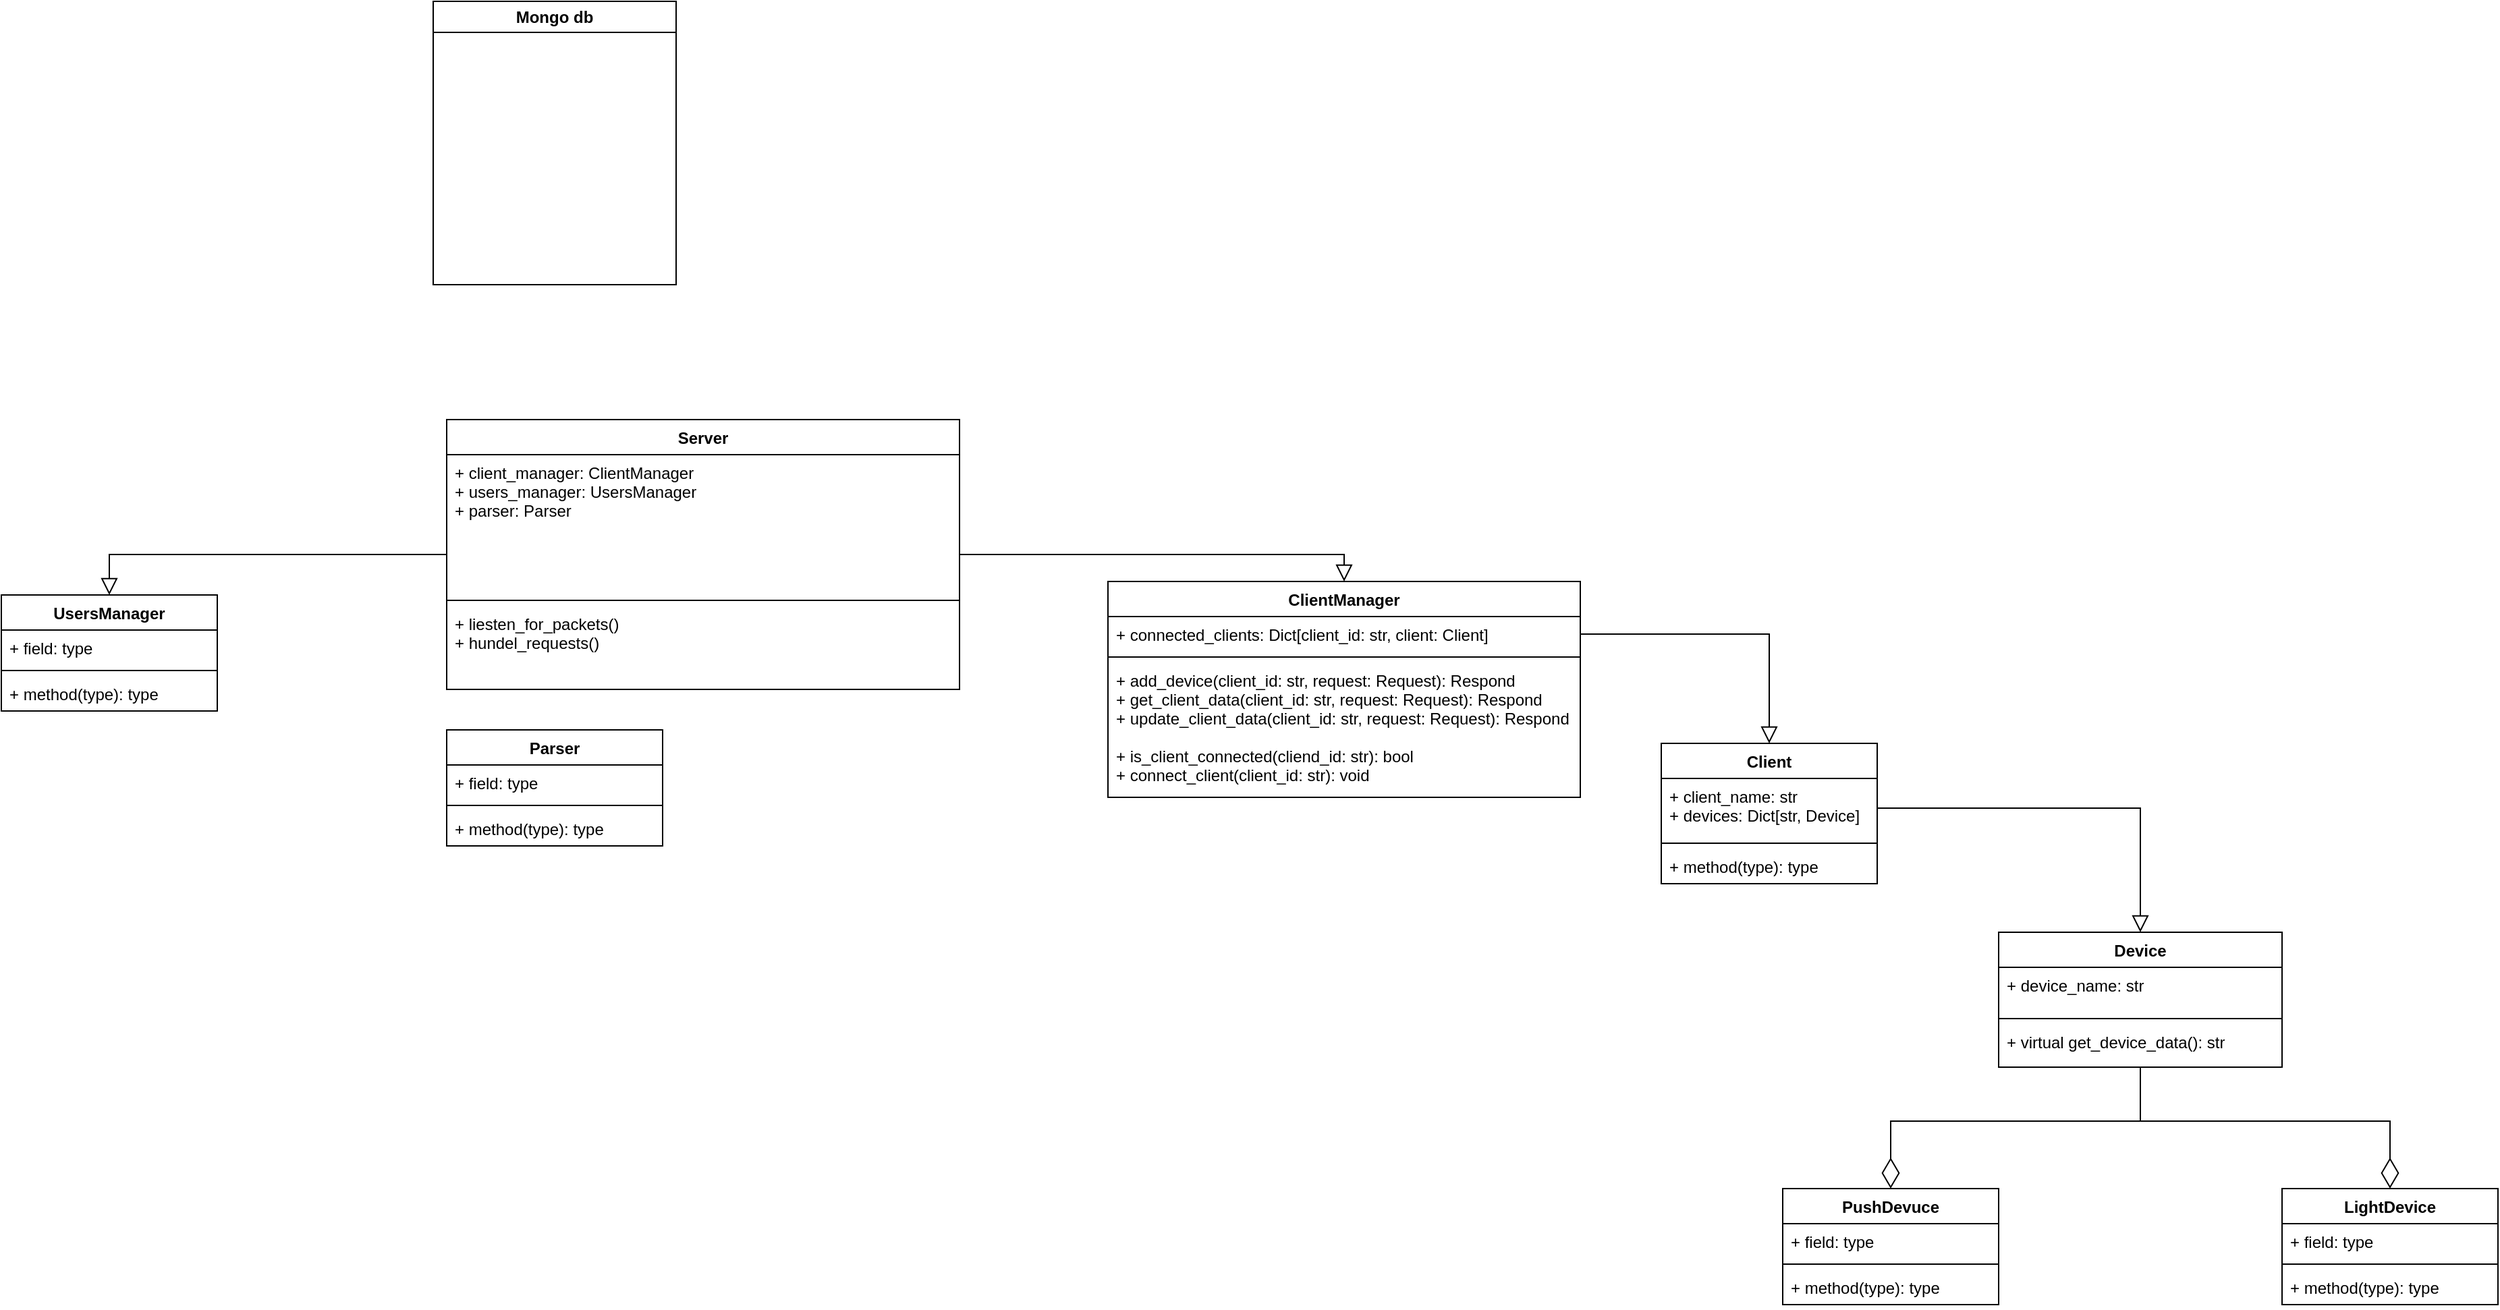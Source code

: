 <mxfile version="20.6.1" type="github">
  <diagram id="C5RBs43oDa-KdzZeNtuy" name="Page-1">
    <mxGraphModel dx="2540" dy="1655" grid="1" gridSize="10" guides="1" tooltips="1" connect="1" arrows="1" fold="1" page="1" pageScale="1" pageWidth="827" pageHeight="1169" math="0" shadow="0">
      <root>
        <mxCell id="WIyWlLk6GJQsqaUBKTNV-0" />
        <mxCell id="WIyWlLk6GJQsqaUBKTNV-1" parent="WIyWlLk6GJQsqaUBKTNV-0" />
        <mxCell id="hVdAlqfwy3-rb3Vmg-3X-18" style="edgeStyle=orthogonalEdgeStyle;rounded=0;orthogonalLoop=1;jettySize=auto;html=1;entryX=0.5;entryY=0;entryDx=0;entryDy=0;endArrow=block;endFill=0;endSize=10;" edge="1" parent="WIyWlLk6GJQsqaUBKTNV-1" source="HT5hTXt2VZVf2EEvOPUg-1" target="hVdAlqfwy3-rb3Vmg-3X-13">
          <mxGeometry relative="1" as="geometry" />
        </mxCell>
        <mxCell id="hVdAlqfwy3-rb3Vmg-3X-23" style="edgeStyle=orthogonalEdgeStyle;rounded=0;orthogonalLoop=1;jettySize=auto;html=1;entryX=0.5;entryY=0;entryDx=0;entryDy=0;endArrow=block;endFill=0;endSize=10;" edge="1" parent="WIyWlLk6GJQsqaUBKTNV-1" source="HT5hTXt2VZVf2EEvOPUg-1" target="hVdAlqfwy3-rb3Vmg-3X-19">
          <mxGeometry relative="1" as="geometry" />
        </mxCell>
        <mxCell id="HT5hTXt2VZVf2EEvOPUg-1" value="Server" style="swimlane;fontStyle=1;align=center;verticalAlign=top;childLayout=stackLayout;horizontal=1;startSize=26;horizontalStack=0;resizeParent=1;resizeParentMax=0;resizeLast=0;collapsible=1;marginBottom=0;" parent="WIyWlLk6GJQsqaUBKTNV-1" vertex="1">
          <mxGeometry x="-740" y="200" width="380" height="200" as="geometry" />
        </mxCell>
        <mxCell id="HT5hTXt2VZVf2EEvOPUg-2" value="+ client_manager: ClientManager&#xa;+ users_manager: UsersManager&#xa;+ parser: Parser" style="text;strokeColor=none;fillColor=none;align=left;verticalAlign=top;spacingLeft=4;spacingRight=4;overflow=hidden;rotatable=0;points=[[0,0.5],[1,0.5]];portConstraint=eastwest;" parent="HT5hTXt2VZVf2EEvOPUg-1" vertex="1">
          <mxGeometry y="26" width="380" height="104" as="geometry" />
        </mxCell>
        <mxCell id="HT5hTXt2VZVf2EEvOPUg-3" value="" style="line;strokeWidth=1;fillColor=none;align=left;verticalAlign=middle;spacingTop=-1;spacingLeft=3;spacingRight=3;rotatable=0;labelPosition=right;points=[];portConstraint=eastwest;strokeColor=inherit;" parent="HT5hTXt2VZVf2EEvOPUg-1" vertex="1">
          <mxGeometry y="130" width="380" height="8" as="geometry" />
        </mxCell>
        <mxCell id="HT5hTXt2VZVf2EEvOPUg-4" value="+ liesten_for_packets()&#xa;+ hundel_requests()&#xa;" style="text;strokeColor=none;fillColor=none;align=left;verticalAlign=top;spacingLeft=4;spacingRight=4;overflow=hidden;rotatable=0;points=[[0,0.5],[1,0.5]];portConstraint=eastwest;" parent="HT5hTXt2VZVf2EEvOPUg-1" vertex="1">
          <mxGeometry y="138" width="380" height="62" as="geometry" />
        </mxCell>
        <mxCell id="hVdAlqfwy3-rb3Vmg-3X-8" style="edgeStyle=orthogonalEdgeStyle;rounded=0;orthogonalLoop=1;jettySize=auto;html=1;endArrow=diamondThin;endFill=0;endSize=20;" edge="1" parent="WIyWlLk6GJQsqaUBKTNV-1" source="HT5hTXt2VZVf2EEvOPUg-5" target="hVdAlqfwy3-rb3Vmg-3X-0">
          <mxGeometry relative="1" as="geometry" />
        </mxCell>
        <mxCell id="hVdAlqfwy3-rb3Vmg-3X-10" style="edgeStyle=orthogonalEdgeStyle;rounded=0;orthogonalLoop=1;jettySize=auto;html=1;entryX=0.5;entryY=0;entryDx=0;entryDy=0;endArrow=diamondThin;endFill=0;endSize=20;" edge="1" parent="WIyWlLk6GJQsqaUBKTNV-1" source="HT5hTXt2VZVf2EEvOPUg-5" target="hVdAlqfwy3-rb3Vmg-3X-4">
          <mxGeometry relative="1" as="geometry" />
        </mxCell>
        <mxCell id="HT5hTXt2VZVf2EEvOPUg-5" value="Device" style="swimlane;fontStyle=1;align=center;verticalAlign=top;childLayout=stackLayout;horizontal=1;startSize=26;horizontalStack=0;resizeParent=1;resizeParentMax=0;resizeLast=0;collapsible=1;marginBottom=0;" parent="WIyWlLk6GJQsqaUBKTNV-1" vertex="1">
          <mxGeometry x="410" y="580" width="210" height="100" as="geometry" />
        </mxCell>
        <mxCell id="HT5hTXt2VZVf2EEvOPUg-6" value="+ device_name: str" style="text;strokeColor=none;fillColor=none;align=left;verticalAlign=top;spacingLeft=4;spacingRight=4;overflow=hidden;rotatable=0;points=[[0,0.5],[1,0.5]];portConstraint=eastwest;" parent="HT5hTXt2VZVf2EEvOPUg-5" vertex="1">
          <mxGeometry y="26" width="210" height="34" as="geometry" />
        </mxCell>
        <mxCell id="HT5hTXt2VZVf2EEvOPUg-7" value="" style="line;strokeWidth=1;fillColor=none;align=left;verticalAlign=middle;spacingTop=-1;spacingLeft=3;spacingRight=3;rotatable=0;labelPosition=right;points=[];portConstraint=eastwest;strokeColor=inherit;" parent="HT5hTXt2VZVf2EEvOPUg-5" vertex="1">
          <mxGeometry y="60" width="210" height="8" as="geometry" />
        </mxCell>
        <mxCell id="HT5hTXt2VZVf2EEvOPUg-8" value="+ virtual get_device_data(): str" style="text;strokeColor=none;fillColor=none;align=left;verticalAlign=top;spacingLeft=4;spacingRight=4;overflow=hidden;rotatable=0;points=[[0,0.5],[1,0.5]];portConstraint=eastwest;" parent="HT5hTXt2VZVf2EEvOPUg-5" vertex="1">
          <mxGeometry y="68" width="210" height="32" as="geometry" />
        </mxCell>
        <mxCell id="HT5hTXt2VZVf2EEvOPUg-9" value="Client" style="swimlane;fontStyle=1;align=center;verticalAlign=top;childLayout=stackLayout;horizontal=1;startSize=26;horizontalStack=0;resizeParent=1;resizeParentMax=0;resizeLast=0;collapsible=1;marginBottom=0;" parent="WIyWlLk6GJQsqaUBKTNV-1" vertex="1">
          <mxGeometry x="160" y="440" width="160" height="104" as="geometry" />
        </mxCell>
        <mxCell id="HT5hTXt2VZVf2EEvOPUg-10" value="+ client_name: str&#xa;+ devices: Dict[str, Device]" style="text;strokeColor=none;fillColor=none;align=left;verticalAlign=top;spacingLeft=4;spacingRight=4;overflow=hidden;rotatable=0;points=[[0,0.5],[1,0.5]];portConstraint=eastwest;" parent="HT5hTXt2VZVf2EEvOPUg-9" vertex="1">
          <mxGeometry y="26" width="160" height="44" as="geometry" />
        </mxCell>
        <mxCell id="HT5hTXt2VZVf2EEvOPUg-11" value="" style="line;strokeWidth=1;fillColor=none;align=left;verticalAlign=middle;spacingTop=-1;spacingLeft=3;spacingRight=3;rotatable=0;labelPosition=right;points=[];portConstraint=eastwest;strokeColor=inherit;" parent="HT5hTXt2VZVf2EEvOPUg-9" vertex="1">
          <mxGeometry y="70" width="160" height="8" as="geometry" />
        </mxCell>
        <mxCell id="HT5hTXt2VZVf2EEvOPUg-12" value="+ method(type): type" style="text;strokeColor=none;fillColor=none;align=left;verticalAlign=top;spacingLeft=4;spacingRight=4;overflow=hidden;rotatable=0;points=[[0,0.5],[1,0.5]];portConstraint=eastwest;" parent="HT5hTXt2VZVf2EEvOPUg-9" vertex="1">
          <mxGeometry y="78" width="160" height="26" as="geometry" />
        </mxCell>
        <mxCell id="hVdAlqfwy3-rb3Vmg-3X-0" value="LightDevice" style="swimlane;fontStyle=1;align=center;verticalAlign=top;childLayout=stackLayout;horizontal=1;startSize=26;horizontalStack=0;resizeParent=1;resizeParentMax=0;resizeLast=0;collapsible=1;marginBottom=0;" vertex="1" parent="WIyWlLk6GJQsqaUBKTNV-1">
          <mxGeometry x="620" y="770" width="160" height="86" as="geometry" />
        </mxCell>
        <mxCell id="hVdAlqfwy3-rb3Vmg-3X-1" value="+ field: type" style="text;strokeColor=none;fillColor=none;align=left;verticalAlign=top;spacingLeft=4;spacingRight=4;overflow=hidden;rotatable=0;points=[[0,0.5],[1,0.5]];portConstraint=eastwest;" vertex="1" parent="hVdAlqfwy3-rb3Vmg-3X-0">
          <mxGeometry y="26" width="160" height="26" as="geometry" />
        </mxCell>
        <mxCell id="hVdAlqfwy3-rb3Vmg-3X-2" value="" style="line;strokeWidth=1;fillColor=none;align=left;verticalAlign=middle;spacingTop=-1;spacingLeft=3;spacingRight=3;rotatable=0;labelPosition=right;points=[];portConstraint=eastwest;strokeColor=inherit;" vertex="1" parent="hVdAlqfwy3-rb3Vmg-3X-0">
          <mxGeometry y="52" width="160" height="8" as="geometry" />
        </mxCell>
        <mxCell id="hVdAlqfwy3-rb3Vmg-3X-3" value="+ method(type): type" style="text;strokeColor=none;fillColor=none;align=left;verticalAlign=top;spacingLeft=4;spacingRight=4;overflow=hidden;rotatable=0;points=[[0,0.5],[1,0.5]];portConstraint=eastwest;" vertex="1" parent="hVdAlqfwy3-rb3Vmg-3X-0">
          <mxGeometry y="60" width="160" height="26" as="geometry" />
        </mxCell>
        <mxCell id="hVdAlqfwy3-rb3Vmg-3X-4" value="PushDevuce" style="swimlane;fontStyle=1;align=center;verticalAlign=top;childLayout=stackLayout;horizontal=1;startSize=26;horizontalStack=0;resizeParent=1;resizeParentMax=0;resizeLast=0;collapsible=1;marginBottom=0;" vertex="1" parent="WIyWlLk6GJQsqaUBKTNV-1">
          <mxGeometry x="250" y="770" width="160" height="86" as="geometry" />
        </mxCell>
        <mxCell id="hVdAlqfwy3-rb3Vmg-3X-5" value="+ field: type" style="text;strokeColor=none;fillColor=none;align=left;verticalAlign=top;spacingLeft=4;spacingRight=4;overflow=hidden;rotatable=0;points=[[0,0.5],[1,0.5]];portConstraint=eastwest;" vertex="1" parent="hVdAlqfwy3-rb3Vmg-3X-4">
          <mxGeometry y="26" width="160" height="26" as="geometry" />
        </mxCell>
        <mxCell id="hVdAlqfwy3-rb3Vmg-3X-6" value="" style="line;strokeWidth=1;fillColor=none;align=left;verticalAlign=middle;spacingTop=-1;spacingLeft=3;spacingRight=3;rotatable=0;labelPosition=right;points=[];portConstraint=eastwest;strokeColor=inherit;" vertex="1" parent="hVdAlqfwy3-rb3Vmg-3X-4">
          <mxGeometry y="52" width="160" height="8" as="geometry" />
        </mxCell>
        <mxCell id="hVdAlqfwy3-rb3Vmg-3X-7" value="+ method(type): type" style="text;strokeColor=none;fillColor=none;align=left;verticalAlign=top;spacingLeft=4;spacingRight=4;overflow=hidden;rotatable=0;points=[[0,0.5],[1,0.5]];portConstraint=eastwest;" vertex="1" parent="hVdAlqfwy3-rb3Vmg-3X-4">
          <mxGeometry y="60" width="160" height="26" as="geometry" />
        </mxCell>
        <mxCell id="hVdAlqfwy3-rb3Vmg-3X-11" style="edgeStyle=orthogonalEdgeStyle;rounded=0;orthogonalLoop=1;jettySize=auto;html=1;exitX=1;exitY=0.5;exitDx=0;exitDy=0;entryX=0.5;entryY=0;entryDx=0;entryDy=0;endArrow=block;endFill=0;endSize=10;" edge="1" parent="WIyWlLk6GJQsqaUBKTNV-1" source="HT5hTXt2VZVf2EEvOPUg-10" target="HT5hTXt2VZVf2EEvOPUg-5">
          <mxGeometry relative="1" as="geometry" />
        </mxCell>
        <mxCell id="hVdAlqfwy3-rb3Vmg-3X-13" value="ClientManager" style="swimlane;fontStyle=1;align=center;verticalAlign=top;childLayout=stackLayout;horizontal=1;startSize=26;horizontalStack=0;resizeParent=1;resizeParentMax=0;resizeLast=0;collapsible=1;marginBottom=0;" vertex="1" parent="WIyWlLk6GJQsqaUBKTNV-1">
          <mxGeometry x="-250" y="320" width="350" height="160" as="geometry" />
        </mxCell>
        <mxCell id="hVdAlqfwy3-rb3Vmg-3X-14" value="+ connected_clients: Dict[client_id: str, client: Client]" style="text;strokeColor=none;fillColor=none;align=left;verticalAlign=top;spacingLeft=4;spacingRight=4;overflow=hidden;rotatable=0;points=[[0,0.5],[1,0.5]];portConstraint=eastwest;" vertex="1" parent="hVdAlqfwy3-rb3Vmg-3X-13">
          <mxGeometry y="26" width="350" height="26" as="geometry" />
        </mxCell>
        <mxCell id="hVdAlqfwy3-rb3Vmg-3X-15" value="" style="line;strokeWidth=1;fillColor=none;align=left;verticalAlign=middle;spacingTop=-1;spacingLeft=3;spacingRight=3;rotatable=0;labelPosition=right;points=[];portConstraint=eastwest;strokeColor=inherit;" vertex="1" parent="hVdAlqfwy3-rb3Vmg-3X-13">
          <mxGeometry y="52" width="350" height="8" as="geometry" />
        </mxCell>
        <mxCell id="hVdAlqfwy3-rb3Vmg-3X-16" value="+ add_device(client_id: str, request: Request): Respond&#xa;+ get_client_data(client_id: str, request: Request): Respond&#xa;+ update_client_data(client_id: str, request: Request): Respond&#xa;&#xa;+ is_client_connected(cliend_id: str): bool&#xa;+ connect_client(client_id: str): void&#xa;" style="text;strokeColor=none;fillColor=none;align=left;verticalAlign=top;spacingLeft=4;spacingRight=4;overflow=hidden;rotatable=0;points=[[0,0.5],[1,0.5]];portConstraint=eastwest;" vertex="1" parent="hVdAlqfwy3-rb3Vmg-3X-13">
          <mxGeometry y="60" width="350" height="100" as="geometry" />
        </mxCell>
        <mxCell id="hVdAlqfwy3-rb3Vmg-3X-17" style="edgeStyle=orthogonalEdgeStyle;rounded=0;orthogonalLoop=1;jettySize=auto;html=1;entryX=0.5;entryY=0;entryDx=0;entryDy=0;endArrow=block;endFill=0;endSize=10;" edge="1" parent="WIyWlLk6GJQsqaUBKTNV-1" source="hVdAlqfwy3-rb3Vmg-3X-14" target="HT5hTXt2VZVf2EEvOPUg-9">
          <mxGeometry relative="1" as="geometry" />
        </mxCell>
        <mxCell id="hVdAlqfwy3-rb3Vmg-3X-19" value="UsersManager" style="swimlane;fontStyle=1;align=center;verticalAlign=top;childLayout=stackLayout;horizontal=1;startSize=26;horizontalStack=0;resizeParent=1;resizeParentMax=0;resizeLast=0;collapsible=1;marginBottom=0;" vertex="1" parent="WIyWlLk6GJQsqaUBKTNV-1">
          <mxGeometry x="-1070" y="330" width="160" height="86" as="geometry" />
        </mxCell>
        <mxCell id="hVdAlqfwy3-rb3Vmg-3X-20" value="+ field: type" style="text;strokeColor=none;fillColor=none;align=left;verticalAlign=top;spacingLeft=4;spacingRight=4;overflow=hidden;rotatable=0;points=[[0,0.5],[1,0.5]];portConstraint=eastwest;" vertex="1" parent="hVdAlqfwy3-rb3Vmg-3X-19">
          <mxGeometry y="26" width="160" height="26" as="geometry" />
        </mxCell>
        <mxCell id="hVdAlqfwy3-rb3Vmg-3X-21" value="" style="line;strokeWidth=1;fillColor=none;align=left;verticalAlign=middle;spacingTop=-1;spacingLeft=3;spacingRight=3;rotatable=0;labelPosition=right;points=[];portConstraint=eastwest;strokeColor=inherit;" vertex="1" parent="hVdAlqfwy3-rb3Vmg-3X-19">
          <mxGeometry y="52" width="160" height="8" as="geometry" />
        </mxCell>
        <mxCell id="hVdAlqfwy3-rb3Vmg-3X-22" value="+ method(type): type" style="text;strokeColor=none;fillColor=none;align=left;verticalAlign=top;spacingLeft=4;spacingRight=4;overflow=hidden;rotatable=0;points=[[0,0.5],[1,0.5]];portConstraint=eastwest;" vertex="1" parent="hVdAlqfwy3-rb3Vmg-3X-19">
          <mxGeometry y="60" width="160" height="26" as="geometry" />
        </mxCell>
        <mxCell id="hVdAlqfwy3-rb3Vmg-3X-24" value="Parser" style="swimlane;fontStyle=1;align=center;verticalAlign=top;childLayout=stackLayout;horizontal=1;startSize=26;horizontalStack=0;resizeParent=1;resizeParentMax=0;resizeLast=0;collapsible=1;marginBottom=0;" vertex="1" parent="WIyWlLk6GJQsqaUBKTNV-1">
          <mxGeometry x="-740" y="430" width="160" height="86" as="geometry" />
        </mxCell>
        <mxCell id="hVdAlqfwy3-rb3Vmg-3X-25" value="+ field: type" style="text;strokeColor=none;fillColor=none;align=left;verticalAlign=top;spacingLeft=4;spacingRight=4;overflow=hidden;rotatable=0;points=[[0,0.5],[1,0.5]];portConstraint=eastwest;" vertex="1" parent="hVdAlqfwy3-rb3Vmg-3X-24">
          <mxGeometry y="26" width="160" height="26" as="geometry" />
        </mxCell>
        <mxCell id="hVdAlqfwy3-rb3Vmg-3X-26" value="" style="line;strokeWidth=1;fillColor=none;align=left;verticalAlign=middle;spacingTop=-1;spacingLeft=3;spacingRight=3;rotatable=0;labelPosition=right;points=[];portConstraint=eastwest;strokeColor=inherit;" vertex="1" parent="hVdAlqfwy3-rb3Vmg-3X-24">
          <mxGeometry y="52" width="160" height="8" as="geometry" />
        </mxCell>
        <mxCell id="hVdAlqfwy3-rb3Vmg-3X-27" value="+ method(type): type" style="text;strokeColor=none;fillColor=none;align=left;verticalAlign=top;spacingLeft=4;spacingRight=4;overflow=hidden;rotatable=0;points=[[0,0.5],[1,0.5]];portConstraint=eastwest;" vertex="1" parent="hVdAlqfwy3-rb3Vmg-3X-24">
          <mxGeometry y="60" width="160" height="26" as="geometry" />
        </mxCell>
        <mxCell id="hVdAlqfwy3-rb3Vmg-3X-45" value="Mongo db" style="swimlane;whiteSpace=wrap;html=1;" vertex="1" parent="WIyWlLk6GJQsqaUBKTNV-1">
          <mxGeometry x="-750" y="-110" width="180" height="210" as="geometry" />
        </mxCell>
      </root>
    </mxGraphModel>
  </diagram>
</mxfile>
